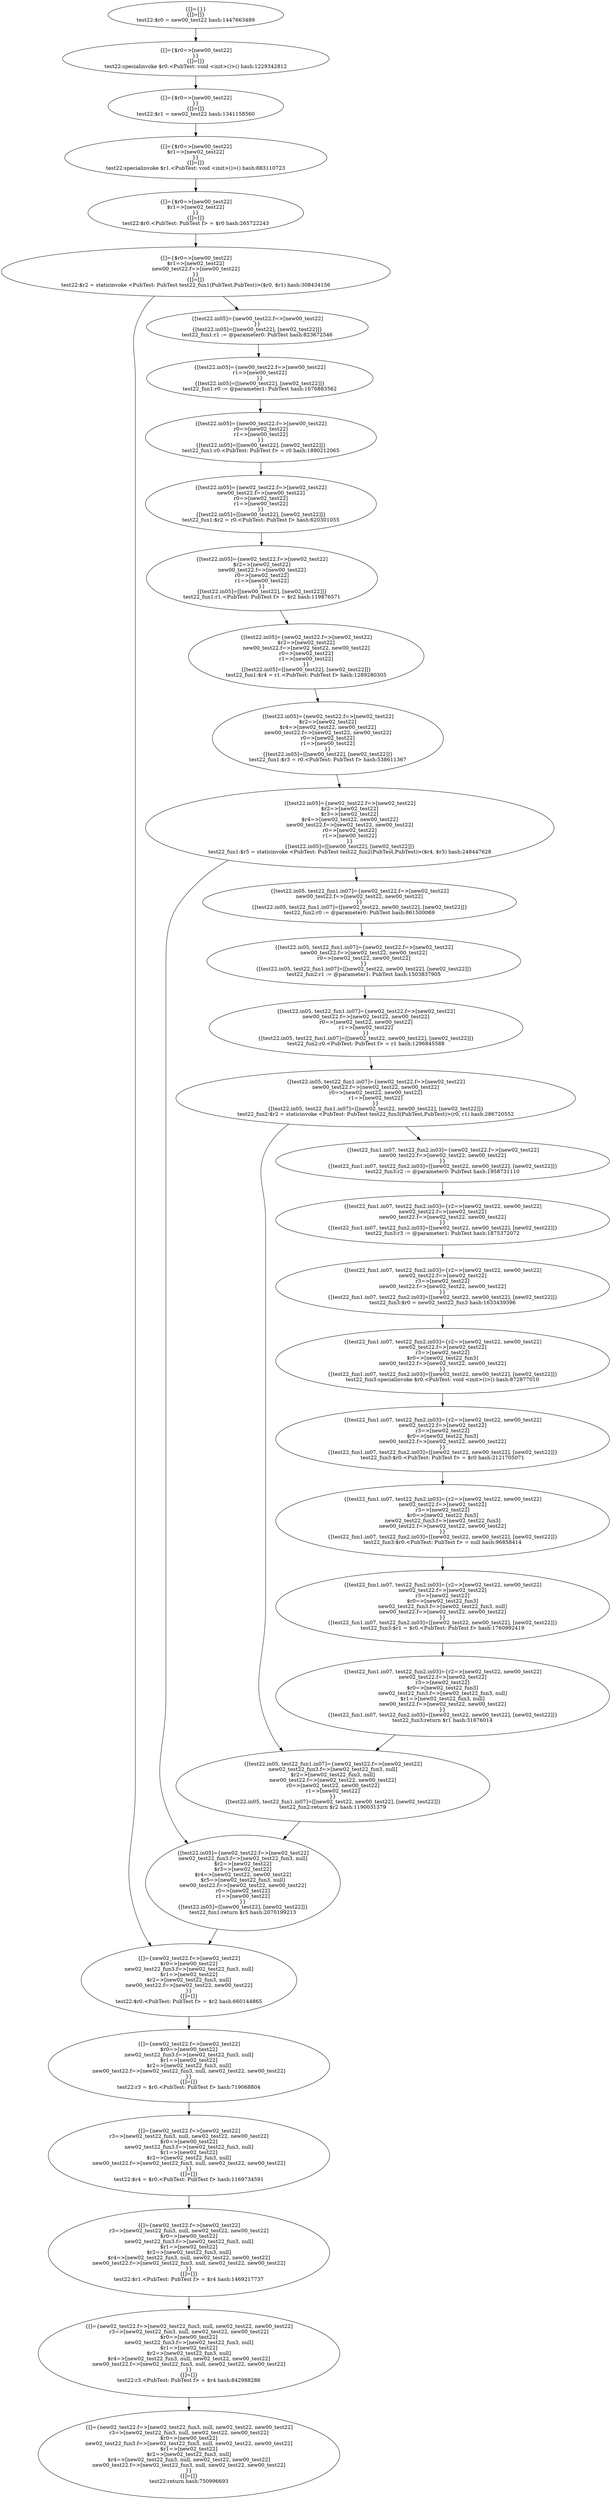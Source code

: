 digraph "./target1-pub/PubTest.test22" {
    "{[]={}}
{[]=[]}
test22:$r0 = new00_test22 hash:1447663489";
    "{[]={$r0=>[new00_test22]
}}
{[]=[]}
test22:specialinvoke $r0.<PubTest: void <init>()>() hash:1229342812";
    "{[]={$r0=>[new00_test22]
}}
{[]=[]}
test22:$r1 = new02_test22 hash:1341158560";
    "{[]={$r0=>[new00_test22]
$r1=>[new02_test22]
}}
{[]=[]}
test22:specialinvoke $r1.<PubTest: void <init>()>() hash:883110723";
    "{[]={$r0=>[new00_test22]
$r1=>[new02_test22]
}}
{[]=[]}
test22:$r0.<PubTest: PubTest f> = $r0 hash:265722243";
    "{[]={$r0=>[new00_test22]
$r1=>[new02_test22]
new00_test22.f=>[new00_test22]
}}
{[]=[]}
test22:$r2 = staticinvoke <PubTest: PubTest test22_fun1(PubTest,PubTest)>($r0, $r1) hash:308434156";
    "{[]={new02_test22.f=>[new02_test22]
$r0=>[new00_test22]
new02_test22_fun3.f=>[new02_test22_fun3, null]
$r1=>[new02_test22]
$r2=>[new02_test22_fun3, null]
new00_test22.f=>[new02_test22, new00_test22]
}}
{[]=[]}
test22:$r0.<PubTest: PubTest f> = $r2 hash:660144865";
    "{[]={new02_test22.f=>[new02_test22]
$r0=>[new00_test22]
new02_test22_fun3.f=>[new02_test22_fun3, null]
$r1=>[new02_test22]
$r2=>[new02_test22_fun3, null]
new00_test22.f=>[new02_test22_fun3, null, new02_test22, new00_test22]
}}
{[]=[]}
test22:r3 = $r0.<PubTest: PubTest f> hash:719068804";
    "{[]={new02_test22.f=>[new02_test22]
r3=>[new02_test22_fun3, null, new02_test22, new00_test22]
$r0=>[new00_test22]
new02_test22_fun3.f=>[new02_test22_fun3, null]
$r1=>[new02_test22]
$r2=>[new02_test22_fun3, null]
new00_test22.f=>[new02_test22_fun3, null, new02_test22, new00_test22]
}}
{[]=[]}
test22:$r4 = $r0.<PubTest: PubTest f> hash:1169734591";
    "{[]={new02_test22.f=>[new02_test22]
r3=>[new02_test22_fun3, null, new02_test22, new00_test22]
$r0=>[new00_test22]
new02_test22_fun3.f=>[new02_test22_fun3, null]
$r1=>[new02_test22]
$r2=>[new02_test22_fun3, null]
$r4=>[new02_test22_fun3, null, new02_test22, new00_test22]
new00_test22.f=>[new02_test22_fun3, null, new02_test22, new00_test22]
}}
{[]=[]}
test22:$r1.<PubTest: PubTest f> = $r4 hash:1469217737";
    "{[]={new02_test22.f=>[new02_test22_fun3, null, new02_test22, new00_test22]
r3=>[new02_test22_fun3, null, new02_test22, new00_test22]
$r0=>[new00_test22]
new02_test22_fun3.f=>[new02_test22_fun3, null]
$r1=>[new02_test22]
$r2=>[new02_test22_fun3, null]
$r4=>[new02_test22_fun3, null, new02_test22, new00_test22]
new00_test22.f=>[new02_test22_fun3, null, new02_test22, new00_test22]
}}
{[]=[]}
test22:r3.<PubTest: PubTest f> = $r4 hash:842988286";
    "{[]={new02_test22.f=>[new02_test22_fun3, null, new02_test22, new00_test22]
r3=>[new02_test22_fun3, null, new02_test22, new00_test22]
$r0=>[new00_test22]
new02_test22_fun3.f=>[new02_test22_fun3, null, new02_test22, new00_test22]
$r1=>[new02_test22]
$r2=>[new02_test22_fun3, null]
$r4=>[new02_test22_fun3, null, new02_test22, new00_test22]
new00_test22.f=>[new02_test22_fun3, null, new02_test22, new00_test22]
}}
{[]=[]}
test22:return hash:750996693";
    "{[test22.in05]={new00_test22.f=>[new00_test22]
}}
{[test22.in05]=[[new00_test22], [new02_test22]]}
test22_fun1:r1 := @parameter0: PubTest hash:823672546";
    "{[test22.in05]={new00_test22.f=>[new00_test22]
r1=>[new00_test22]
}}
{[test22.in05]=[[new00_test22], [new02_test22]]}
test22_fun1:r0 := @parameter1: PubTest hash:1676883562";
    "{[test22.in05]={new00_test22.f=>[new00_test22]
r0=>[new02_test22]
r1=>[new00_test22]
}}
{[test22.in05]=[[new00_test22], [new02_test22]]}
test22_fun1:r0.<PubTest: PubTest f> = r0 hash:1890212065";
    "{[test22.in05]={new02_test22.f=>[new02_test22]
new00_test22.f=>[new00_test22]
r0=>[new02_test22]
r1=>[new00_test22]
}}
{[test22.in05]=[[new00_test22], [new02_test22]]}
test22_fun1:$r2 = r0.<PubTest: PubTest f> hash:620301055";
    "{[test22.in05]={new02_test22.f=>[new02_test22]
$r2=>[new02_test22]
new00_test22.f=>[new00_test22]
r0=>[new02_test22]
r1=>[new00_test22]
}}
{[test22.in05]=[[new00_test22], [new02_test22]]}
test22_fun1:r1.<PubTest: PubTest f> = $r2 hash:119876571";
    "{[test22.in05]={new02_test22.f=>[new02_test22]
$r2=>[new02_test22]
new00_test22.f=>[new02_test22, new00_test22]
r0=>[new02_test22]
r1=>[new00_test22]
}}
{[test22.in05]=[[new00_test22], [new02_test22]]}
test22_fun1:$r4 = r1.<PubTest: PubTest f> hash:1289280305";
    "{[test22.in05]={new02_test22.f=>[new02_test22]
$r2=>[new02_test22]
$r4=>[new02_test22, new00_test22]
new00_test22.f=>[new02_test22, new00_test22]
r0=>[new02_test22]
r1=>[new00_test22]
}}
{[test22.in05]=[[new00_test22], [new02_test22]]}
test22_fun1:$r3 = r0.<PubTest: PubTest f> hash:538611367";
    "{[test22.in05]={new02_test22.f=>[new02_test22]
$r2=>[new02_test22]
$r3=>[new02_test22]
$r4=>[new02_test22, new00_test22]
new00_test22.f=>[new02_test22, new00_test22]
r0=>[new02_test22]
r1=>[new00_test22]
}}
{[test22.in05]=[[new00_test22], [new02_test22]]}
test22_fun1:$r5 = staticinvoke <PubTest: PubTest test22_fun2(PubTest,PubTest)>($r4, $r3) hash:248447628";
    "{[test22.in05]={new02_test22.f=>[new02_test22]
new02_test22_fun3.f=>[new02_test22_fun3, null]
$r2=>[new02_test22]
$r3=>[new02_test22]
$r4=>[new02_test22, new00_test22]
$r5=>[new02_test22_fun3, null]
new00_test22.f=>[new02_test22, new00_test22]
r0=>[new02_test22]
r1=>[new00_test22]
}}
{[test22.in05]=[[new00_test22], [new02_test22]]}
test22_fun1:return $r5 hash:2070199213";
    "{[test22.in05, test22_fun1.in07]={new02_test22.f=>[new02_test22]
new00_test22.f=>[new02_test22, new00_test22]
}}
{[test22.in05, test22_fun1.in07]=[[new02_test22, new00_test22], [new02_test22]]}
test22_fun2:r0 := @parameter0: PubTest hash:861500069";
    "{[test22.in05, test22_fun1.in07]={new02_test22.f=>[new02_test22]
new00_test22.f=>[new02_test22, new00_test22]
r0=>[new02_test22, new00_test22]
}}
{[test22.in05, test22_fun1.in07]=[[new02_test22, new00_test22], [new02_test22]]}
test22_fun2:r1 := @parameter1: PubTest hash:1503837905";
    "{[test22.in05, test22_fun1.in07]={new02_test22.f=>[new02_test22]
new00_test22.f=>[new02_test22, new00_test22]
r0=>[new02_test22, new00_test22]
r1=>[new02_test22]
}}
{[test22.in05, test22_fun1.in07]=[[new02_test22, new00_test22], [new02_test22]]}
test22_fun2:r0.<PubTest: PubTest f> = r1 hash:1296845588";
    "{[test22.in05, test22_fun1.in07]={new02_test22.f=>[new02_test22]
new00_test22.f=>[new02_test22, new00_test22]
r0=>[new02_test22, new00_test22]
r1=>[new02_test22]
}}
{[test22.in05, test22_fun1.in07]=[[new02_test22, new00_test22], [new02_test22]]}
test22_fun2:$r2 = staticinvoke <PubTest: PubTest test22_fun3(PubTest,PubTest)>(r0, r1) hash:286720552";
    "{[test22.in05, test22_fun1.in07]={new02_test22.f=>[new02_test22]
new02_test22_fun3.f=>[new02_test22_fun3, null]
$r2=>[new02_test22_fun3, null]
new00_test22.f=>[new02_test22, new00_test22]
r0=>[new02_test22, new00_test22]
r1=>[new02_test22]
}}
{[test22.in05, test22_fun1.in07]=[[new02_test22, new00_test22], [new02_test22]]}
test22_fun2:return $r2 hash:1190031379";
    "{[test22_fun1.in07, test22_fun2.in03]={new02_test22.f=>[new02_test22]
new00_test22.f=>[new02_test22, new00_test22]
}}
{[test22_fun1.in07, test22_fun2.in03]=[[new02_test22, new00_test22], [new02_test22]]}
test22_fun3:r2 := @parameter0: PubTest hash:1958731110";
    "{[test22_fun1.in07, test22_fun2.in03]={r2=>[new02_test22, new00_test22]
new02_test22.f=>[new02_test22]
new00_test22.f=>[new02_test22, new00_test22]
}}
{[test22_fun1.in07, test22_fun2.in03]=[[new02_test22, new00_test22], [new02_test22]]}
test22_fun3:r3 := @parameter1: PubTest hash:1875372072";
    "{[test22_fun1.in07, test22_fun2.in03]={r2=>[new02_test22, new00_test22]
new02_test22.f=>[new02_test22]
r3=>[new02_test22]
new00_test22.f=>[new02_test22, new00_test22]
}}
{[test22_fun1.in07, test22_fun2.in03]=[[new02_test22, new00_test22], [new02_test22]]}
test22_fun3:$r0 = new02_test22_fun3 hash:1633439396";
    "{[test22_fun1.in07, test22_fun2.in03]={r2=>[new02_test22, new00_test22]
new02_test22.f=>[new02_test22]
r3=>[new02_test22]
$r0=>[new02_test22_fun3]
new00_test22.f=>[new02_test22, new00_test22]
}}
{[test22_fun1.in07, test22_fun2.in03]=[[new02_test22, new00_test22], [new02_test22]]}
test22_fun3:specialinvoke $r0.<PubTest: void <init>()>() hash:872877010";
    "{[test22_fun1.in07, test22_fun2.in03]={r2=>[new02_test22, new00_test22]
new02_test22.f=>[new02_test22]
r3=>[new02_test22]
$r0=>[new02_test22_fun3]
new00_test22.f=>[new02_test22, new00_test22]
}}
{[test22_fun1.in07, test22_fun2.in03]=[[new02_test22, new00_test22], [new02_test22]]}
test22_fun3:$r0.<PubTest: PubTest f> = $r0 hash:2121705071";
    "{[test22_fun1.in07, test22_fun2.in03]={r2=>[new02_test22, new00_test22]
new02_test22.f=>[new02_test22]
r3=>[new02_test22]
$r0=>[new02_test22_fun3]
new02_test22_fun3.f=>[new02_test22_fun3]
new00_test22.f=>[new02_test22, new00_test22]
}}
{[test22_fun1.in07, test22_fun2.in03]=[[new02_test22, new00_test22], [new02_test22]]}
test22_fun3:$r0.<PubTest: PubTest f> = null hash:96858414";
    "{[test22_fun1.in07, test22_fun2.in03]={r2=>[new02_test22, new00_test22]
new02_test22.f=>[new02_test22]
r3=>[new02_test22]
$r0=>[new02_test22_fun3]
new02_test22_fun3.f=>[new02_test22_fun3, null]
new00_test22.f=>[new02_test22, new00_test22]
}}
{[test22_fun1.in07, test22_fun2.in03]=[[new02_test22, new00_test22], [new02_test22]]}
test22_fun3:$r1 = $r0.<PubTest: PubTest f> hash:1760992419";
    "{[test22_fun1.in07, test22_fun2.in03]={r2=>[new02_test22, new00_test22]
new02_test22.f=>[new02_test22]
r3=>[new02_test22]
$r0=>[new02_test22_fun3]
new02_test22_fun3.f=>[new02_test22_fun3, null]
$r1=>[new02_test22_fun3, null]
new00_test22.f=>[new02_test22, new00_test22]
}}
{[test22_fun1.in07, test22_fun2.in03]=[[new02_test22, new00_test22], [new02_test22]]}
test22_fun3:return $r1 hash:31676014";
    "{[]={}}
{[]=[]}
test22:$r0 = new00_test22 hash:1447663489"->"{[]={$r0=>[new00_test22]
}}
{[]=[]}
test22:specialinvoke $r0.<PubTest: void <init>()>() hash:1229342812";
    "{[]={$r0=>[new00_test22]
}}
{[]=[]}
test22:specialinvoke $r0.<PubTest: void <init>()>() hash:1229342812"->"{[]={$r0=>[new00_test22]
}}
{[]=[]}
test22:$r1 = new02_test22 hash:1341158560";
    "{[]={$r0=>[new00_test22]
}}
{[]=[]}
test22:$r1 = new02_test22 hash:1341158560"->"{[]={$r0=>[new00_test22]
$r1=>[new02_test22]
}}
{[]=[]}
test22:specialinvoke $r1.<PubTest: void <init>()>() hash:883110723";
    "{[]={$r0=>[new00_test22]
$r1=>[new02_test22]
}}
{[]=[]}
test22:specialinvoke $r1.<PubTest: void <init>()>() hash:883110723"->"{[]={$r0=>[new00_test22]
$r1=>[new02_test22]
}}
{[]=[]}
test22:$r0.<PubTest: PubTest f> = $r0 hash:265722243";
    "{[]={$r0=>[new00_test22]
$r1=>[new02_test22]
}}
{[]=[]}
test22:$r0.<PubTest: PubTest f> = $r0 hash:265722243"->"{[]={$r0=>[new00_test22]
$r1=>[new02_test22]
new00_test22.f=>[new00_test22]
}}
{[]=[]}
test22:$r2 = staticinvoke <PubTest: PubTest test22_fun1(PubTest,PubTest)>($r0, $r1) hash:308434156";
    "{[]={$r0=>[new00_test22]
$r1=>[new02_test22]
new00_test22.f=>[new00_test22]
}}
{[]=[]}
test22:$r2 = staticinvoke <PubTest: PubTest test22_fun1(PubTest,PubTest)>($r0, $r1) hash:308434156"->"{[test22.in05]={new00_test22.f=>[new00_test22]
}}
{[test22.in05]=[[new00_test22], [new02_test22]]}
test22_fun1:r1 := @parameter0: PubTest hash:823672546";
    "{[]={$r0=>[new00_test22]
$r1=>[new02_test22]
new00_test22.f=>[new00_test22]
}}
{[]=[]}
test22:$r2 = staticinvoke <PubTest: PubTest test22_fun1(PubTest,PubTest)>($r0, $r1) hash:308434156"->"{[]={new02_test22.f=>[new02_test22]
$r0=>[new00_test22]
new02_test22_fun3.f=>[new02_test22_fun3, null]
$r1=>[new02_test22]
$r2=>[new02_test22_fun3, null]
new00_test22.f=>[new02_test22, new00_test22]
}}
{[]=[]}
test22:$r0.<PubTest: PubTest f> = $r2 hash:660144865";
    "{[]={new02_test22.f=>[new02_test22]
$r0=>[new00_test22]
new02_test22_fun3.f=>[new02_test22_fun3, null]
$r1=>[new02_test22]
$r2=>[new02_test22_fun3, null]
new00_test22.f=>[new02_test22, new00_test22]
}}
{[]=[]}
test22:$r0.<PubTest: PubTest f> = $r2 hash:660144865"->"{[]={new02_test22.f=>[new02_test22]
$r0=>[new00_test22]
new02_test22_fun3.f=>[new02_test22_fun3, null]
$r1=>[new02_test22]
$r2=>[new02_test22_fun3, null]
new00_test22.f=>[new02_test22_fun3, null, new02_test22, new00_test22]
}}
{[]=[]}
test22:r3 = $r0.<PubTest: PubTest f> hash:719068804";
    "{[]={new02_test22.f=>[new02_test22]
$r0=>[new00_test22]
new02_test22_fun3.f=>[new02_test22_fun3, null]
$r1=>[new02_test22]
$r2=>[new02_test22_fun3, null]
new00_test22.f=>[new02_test22_fun3, null, new02_test22, new00_test22]
}}
{[]=[]}
test22:r3 = $r0.<PubTest: PubTest f> hash:719068804"->"{[]={new02_test22.f=>[new02_test22]
r3=>[new02_test22_fun3, null, new02_test22, new00_test22]
$r0=>[new00_test22]
new02_test22_fun3.f=>[new02_test22_fun3, null]
$r1=>[new02_test22]
$r2=>[new02_test22_fun3, null]
new00_test22.f=>[new02_test22_fun3, null, new02_test22, new00_test22]
}}
{[]=[]}
test22:$r4 = $r0.<PubTest: PubTest f> hash:1169734591";
    "{[]={new02_test22.f=>[new02_test22]
r3=>[new02_test22_fun3, null, new02_test22, new00_test22]
$r0=>[new00_test22]
new02_test22_fun3.f=>[new02_test22_fun3, null]
$r1=>[new02_test22]
$r2=>[new02_test22_fun3, null]
new00_test22.f=>[new02_test22_fun3, null, new02_test22, new00_test22]
}}
{[]=[]}
test22:$r4 = $r0.<PubTest: PubTest f> hash:1169734591"->"{[]={new02_test22.f=>[new02_test22]
r3=>[new02_test22_fun3, null, new02_test22, new00_test22]
$r0=>[new00_test22]
new02_test22_fun3.f=>[new02_test22_fun3, null]
$r1=>[new02_test22]
$r2=>[new02_test22_fun3, null]
$r4=>[new02_test22_fun3, null, new02_test22, new00_test22]
new00_test22.f=>[new02_test22_fun3, null, new02_test22, new00_test22]
}}
{[]=[]}
test22:$r1.<PubTest: PubTest f> = $r4 hash:1469217737";
    "{[]={new02_test22.f=>[new02_test22]
r3=>[new02_test22_fun3, null, new02_test22, new00_test22]
$r0=>[new00_test22]
new02_test22_fun3.f=>[new02_test22_fun3, null]
$r1=>[new02_test22]
$r2=>[new02_test22_fun3, null]
$r4=>[new02_test22_fun3, null, new02_test22, new00_test22]
new00_test22.f=>[new02_test22_fun3, null, new02_test22, new00_test22]
}}
{[]=[]}
test22:$r1.<PubTest: PubTest f> = $r4 hash:1469217737"->"{[]={new02_test22.f=>[new02_test22_fun3, null, new02_test22, new00_test22]
r3=>[new02_test22_fun3, null, new02_test22, new00_test22]
$r0=>[new00_test22]
new02_test22_fun3.f=>[new02_test22_fun3, null]
$r1=>[new02_test22]
$r2=>[new02_test22_fun3, null]
$r4=>[new02_test22_fun3, null, new02_test22, new00_test22]
new00_test22.f=>[new02_test22_fun3, null, new02_test22, new00_test22]
}}
{[]=[]}
test22:r3.<PubTest: PubTest f> = $r4 hash:842988286";
    "{[]={new02_test22.f=>[new02_test22_fun3, null, new02_test22, new00_test22]
r3=>[new02_test22_fun3, null, new02_test22, new00_test22]
$r0=>[new00_test22]
new02_test22_fun3.f=>[new02_test22_fun3, null]
$r1=>[new02_test22]
$r2=>[new02_test22_fun3, null]
$r4=>[new02_test22_fun3, null, new02_test22, new00_test22]
new00_test22.f=>[new02_test22_fun3, null, new02_test22, new00_test22]
}}
{[]=[]}
test22:r3.<PubTest: PubTest f> = $r4 hash:842988286"->"{[]={new02_test22.f=>[new02_test22_fun3, null, new02_test22, new00_test22]
r3=>[new02_test22_fun3, null, new02_test22, new00_test22]
$r0=>[new00_test22]
new02_test22_fun3.f=>[new02_test22_fun3, null, new02_test22, new00_test22]
$r1=>[new02_test22]
$r2=>[new02_test22_fun3, null]
$r4=>[new02_test22_fun3, null, new02_test22, new00_test22]
new00_test22.f=>[new02_test22_fun3, null, new02_test22, new00_test22]
}}
{[]=[]}
test22:return hash:750996693";
    "{[test22.in05]={new00_test22.f=>[new00_test22]
}}
{[test22.in05]=[[new00_test22], [new02_test22]]}
test22_fun1:r1 := @parameter0: PubTest hash:823672546"->"{[test22.in05]={new00_test22.f=>[new00_test22]
r1=>[new00_test22]
}}
{[test22.in05]=[[new00_test22], [new02_test22]]}
test22_fun1:r0 := @parameter1: PubTest hash:1676883562";
    "{[test22.in05]={new00_test22.f=>[new00_test22]
r1=>[new00_test22]
}}
{[test22.in05]=[[new00_test22], [new02_test22]]}
test22_fun1:r0 := @parameter1: PubTest hash:1676883562"->"{[test22.in05]={new00_test22.f=>[new00_test22]
r0=>[new02_test22]
r1=>[new00_test22]
}}
{[test22.in05]=[[new00_test22], [new02_test22]]}
test22_fun1:r0.<PubTest: PubTest f> = r0 hash:1890212065";
    "{[test22.in05]={new00_test22.f=>[new00_test22]
r0=>[new02_test22]
r1=>[new00_test22]
}}
{[test22.in05]=[[new00_test22], [new02_test22]]}
test22_fun1:r0.<PubTest: PubTest f> = r0 hash:1890212065"->"{[test22.in05]={new02_test22.f=>[new02_test22]
new00_test22.f=>[new00_test22]
r0=>[new02_test22]
r1=>[new00_test22]
}}
{[test22.in05]=[[new00_test22], [new02_test22]]}
test22_fun1:$r2 = r0.<PubTest: PubTest f> hash:620301055";
    "{[test22.in05]={new02_test22.f=>[new02_test22]
new00_test22.f=>[new00_test22]
r0=>[new02_test22]
r1=>[new00_test22]
}}
{[test22.in05]=[[new00_test22], [new02_test22]]}
test22_fun1:$r2 = r0.<PubTest: PubTest f> hash:620301055"->"{[test22.in05]={new02_test22.f=>[new02_test22]
$r2=>[new02_test22]
new00_test22.f=>[new00_test22]
r0=>[new02_test22]
r1=>[new00_test22]
}}
{[test22.in05]=[[new00_test22], [new02_test22]]}
test22_fun1:r1.<PubTest: PubTest f> = $r2 hash:119876571";
    "{[test22.in05]={new02_test22.f=>[new02_test22]
$r2=>[new02_test22]
new00_test22.f=>[new00_test22]
r0=>[new02_test22]
r1=>[new00_test22]
}}
{[test22.in05]=[[new00_test22], [new02_test22]]}
test22_fun1:r1.<PubTest: PubTest f> = $r2 hash:119876571"->"{[test22.in05]={new02_test22.f=>[new02_test22]
$r2=>[new02_test22]
new00_test22.f=>[new02_test22, new00_test22]
r0=>[new02_test22]
r1=>[new00_test22]
}}
{[test22.in05]=[[new00_test22], [new02_test22]]}
test22_fun1:$r4 = r1.<PubTest: PubTest f> hash:1289280305";
    "{[test22.in05]={new02_test22.f=>[new02_test22]
$r2=>[new02_test22]
new00_test22.f=>[new02_test22, new00_test22]
r0=>[new02_test22]
r1=>[new00_test22]
}}
{[test22.in05]=[[new00_test22], [new02_test22]]}
test22_fun1:$r4 = r1.<PubTest: PubTest f> hash:1289280305"->"{[test22.in05]={new02_test22.f=>[new02_test22]
$r2=>[new02_test22]
$r4=>[new02_test22, new00_test22]
new00_test22.f=>[new02_test22, new00_test22]
r0=>[new02_test22]
r1=>[new00_test22]
}}
{[test22.in05]=[[new00_test22], [new02_test22]]}
test22_fun1:$r3 = r0.<PubTest: PubTest f> hash:538611367";
    "{[test22.in05]={new02_test22.f=>[new02_test22]
$r2=>[new02_test22]
$r4=>[new02_test22, new00_test22]
new00_test22.f=>[new02_test22, new00_test22]
r0=>[new02_test22]
r1=>[new00_test22]
}}
{[test22.in05]=[[new00_test22], [new02_test22]]}
test22_fun1:$r3 = r0.<PubTest: PubTest f> hash:538611367"->"{[test22.in05]={new02_test22.f=>[new02_test22]
$r2=>[new02_test22]
$r3=>[new02_test22]
$r4=>[new02_test22, new00_test22]
new00_test22.f=>[new02_test22, new00_test22]
r0=>[new02_test22]
r1=>[new00_test22]
}}
{[test22.in05]=[[new00_test22], [new02_test22]]}
test22_fun1:$r5 = staticinvoke <PubTest: PubTest test22_fun2(PubTest,PubTest)>($r4, $r3) hash:248447628";
    "{[test22.in05]={new02_test22.f=>[new02_test22]
$r2=>[new02_test22]
$r3=>[new02_test22]
$r4=>[new02_test22, new00_test22]
new00_test22.f=>[new02_test22, new00_test22]
r0=>[new02_test22]
r1=>[new00_test22]
}}
{[test22.in05]=[[new00_test22], [new02_test22]]}
test22_fun1:$r5 = staticinvoke <PubTest: PubTest test22_fun2(PubTest,PubTest)>($r4, $r3) hash:248447628"->"{[test22.in05, test22_fun1.in07]={new02_test22.f=>[new02_test22]
new00_test22.f=>[new02_test22, new00_test22]
}}
{[test22.in05, test22_fun1.in07]=[[new02_test22, new00_test22], [new02_test22]]}
test22_fun2:r0 := @parameter0: PubTest hash:861500069";
    "{[test22.in05]={new02_test22.f=>[new02_test22]
$r2=>[new02_test22]
$r3=>[new02_test22]
$r4=>[new02_test22, new00_test22]
new00_test22.f=>[new02_test22, new00_test22]
r0=>[new02_test22]
r1=>[new00_test22]
}}
{[test22.in05]=[[new00_test22], [new02_test22]]}
test22_fun1:$r5 = staticinvoke <PubTest: PubTest test22_fun2(PubTest,PubTest)>($r4, $r3) hash:248447628"->"{[test22.in05]={new02_test22.f=>[new02_test22]
new02_test22_fun3.f=>[new02_test22_fun3, null]
$r2=>[new02_test22]
$r3=>[new02_test22]
$r4=>[new02_test22, new00_test22]
$r5=>[new02_test22_fun3, null]
new00_test22.f=>[new02_test22, new00_test22]
r0=>[new02_test22]
r1=>[new00_test22]
}}
{[test22.in05]=[[new00_test22], [new02_test22]]}
test22_fun1:return $r5 hash:2070199213";
    "{[test22.in05]={new02_test22.f=>[new02_test22]
new02_test22_fun3.f=>[new02_test22_fun3, null]
$r2=>[new02_test22]
$r3=>[new02_test22]
$r4=>[new02_test22, new00_test22]
$r5=>[new02_test22_fun3, null]
new00_test22.f=>[new02_test22, new00_test22]
r0=>[new02_test22]
r1=>[new00_test22]
}}
{[test22.in05]=[[new00_test22], [new02_test22]]}
test22_fun1:return $r5 hash:2070199213"->"{[]={new02_test22.f=>[new02_test22]
$r0=>[new00_test22]
new02_test22_fun3.f=>[new02_test22_fun3, null]
$r1=>[new02_test22]
$r2=>[new02_test22_fun3, null]
new00_test22.f=>[new02_test22, new00_test22]
}}
{[]=[]}
test22:$r0.<PubTest: PubTest f> = $r2 hash:660144865";
    "{[test22.in05, test22_fun1.in07]={new02_test22.f=>[new02_test22]
new00_test22.f=>[new02_test22, new00_test22]
}}
{[test22.in05, test22_fun1.in07]=[[new02_test22, new00_test22], [new02_test22]]}
test22_fun2:r0 := @parameter0: PubTest hash:861500069"->"{[test22.in05, test22_fun1.in07]={new02_test22.f=>[new02_test22]
new00_test22.f=>[new02_test22, new00_test22]
r0=>[new02_test22, new00_test22]
}}
{[test22.in05, test22_fun1.in07]=[[new02_test22, new00_test22], [new02_test22]]}
test22_fun2:r1 := @parameter1: PubTest hash:1503837905";
    "{[test22.in05, test22_fun1.in07]={new02_test22.f=>[new02_test22]
new00_test22.f=>[new02_test22, new00_test22]
r0=>[new02_test22, new00_test22]
}}
{[test22.in05, test22_fun1.in07]=[[new02_test22, new00_test22], [new02_test22]]}
test22_fun2:r1 := @parameter1: PubTest hash:1503837905"->"{[test22.in05, test22_fun1.in07]={new02_test22.f=>[new02_test22]
new00_test22.f=>[new02_test22, new00_test22]
r0=>[new02_test22, new00_test22]
r1=>[new02_test22]
}}
{[test22.in05, test22_fun1.in07]=[[new02_test22, new00_test22], [new02_test22]]}
test22_fun2:r0.<PubTest: PubTest f> = r1 hash:1296845588";
    "{[test22.in05, test22_fun1.in07]={new02_test22.f=>[new02_test22]
new00_test22.f=>[new02_test22, new00_test22]
r0=>[new02_test22, new00_test22]
r1=>[new02_test22]
}}
{[test22.in05, test22_fun1.in07]=[[new02_test22, new00_test22], [new02_test22]]}
test22_fun2:r0.<PubTest: PubTest f> = r1 hash:1296845588"->"{[test22.in05, test22_fun1.in07]={new02_test22.f=>[new02_test22]
new00_test22.f=>[new02_test22, new00_test22]
r0=>[new02_test22, new00_test22]
r1=>[new02_test22]
}}
{[test22.in05, test22_fun1.in07]=[[new02_test22, new00_test22], [new02_test22]]}
test22_fun2:$r2 = staticinvoke <PubTest: PubTest test22_fun3(PubTest,PubTest)>(r0, r1) hash:286720552";
    "{[test22.in05, test22_fun1.in07]={new02_test22.f=>[new02_test22]
new00_test22.f=>[new02_test22, new00_test22]
r0=>[new02_test22, new00_test22]
r1=>[new02_test22]
}}
{[test22.in05, test22_fun1.in07]=[[new02_test22, new00_test22], [new02_test22]]}
test22_fun2:$r2 = staticinvoke <PubTest: PubTest test22_fun3(PubTest,PubTest)>(r0, r1) hash:286720552"->"{[test22_fun1.in07, test22_fun2.in03]={new02_test22.f=>[new02_test22]
new00_test22.f=>[new02_test22, new00_test22]
}}
{[test22_fun1.in07, test22_fun2.in03]=[[new02_test22, new00_test22], [new02_test22]]}
test22_fun3:r2 := @parameter0: PubTest hash:1958731110";
    "{[test22.in05, test22_fun1.in07]={new02_test22.f=>[new02_test22]
new00_test22.f=>[new02_test22, new00_test22]
r0=>[new02_test22, new00_test22]
r1=>[new02_test22]
}}
{[test22.in05, test22_fun1.in07]=[[new02_test22, new00_test22], [new02_test22]]}
test22_fun2:$r2 = staticinvoke <PubTest: PubTest test22_fun3(PubTest,PubTest)>(r0, r1) hash:286720552"->"{[test22.in05, test22_fun1.in07]={new02_test22.f=>[new02_test22]
new02_test22_fun3.f=>[new02_test22_fun3, null]
$r2=>[new02_test22_fun3, null]
new00_test22.f=>[new02_test22, new00_test22]
r0=>[new02_test22, new00_test22]
r1=>[new02_test22]
}}
{[test22.in05, test22_fun1.in07]=[[new02_test22, new00_test22], [new02_test22]]}
test22_fun2:return $r2 hash:1190031379";
    "{[test22.in05, test22_fun1.in07]={new02_test22.f=>[new02_test22]
new02_test22_fun3.f=>[new02_test22_fun3, null]
$r2=>[new02_test22_fun3, null]
new00_test22.f=>[new02_test22, new00_test22]
r0=>[new02_test22, new00_test22]
r1=>[new02_test22]
}}
{[test22.in05, test22_fun1.in07]=[[new02_test22, new00_test22], [new02_test22]]}
test22_fun2:return $r2 hash:1190031379"->"{[test22.in05]={new02_test22.f=>[new02_test22]
new02_test22_fun3.f=>[new02_test22_fun3, null]
$r2=>[new02_test22]
$r3=>[new02_test22]
$r4=>[new02_test22, new00_test22]
$r5=>[new02_test22_fun3, null]
new00_test22.f=>[new02_test22, new00_test22]
r0=>[new02_test22]
r1=>[new00_test22]
}}
{[test22.in05]=[[new00_test22], [new02_test22]]}
test22_fun1:return $r5 hash:2070199213";
    "{[test22_fun1.in07, test22_fun2.in03]={new02_test22.f=>[new02_test22]
new00_test22.f=>[new02_test22, new00_test22]
}}
{[test22_fun1.in07, test22_fun2.in03]=[[new02_test22, new00_test22], [new02_test22]]}
test22_fun3:r2 := @parameter0: PubTest hash:1958731110"->"{[test22_fun1.in07, test22_fun2.in03]={r2=>[new02_test22, new00_test22]
new02_test22.f=>[new02_test22]
new00_test22.f=>[new02_test22, new00_test22]
}}
{[test22_fun1.in07, test22_fun2.in03]=[[new02_test22, new00_test22], [new02_test22]]}
test22_fun3:r3 := @parameter1: PubTest hash:1875372072";
    "{[test22_fun1.in07, test22_fun2.in03]={r2=>[new02_test22, new00_test22]
new02_test22.f=>[new02_test22]
new00_test22.f=>[new02_test22, new00_test22]
}}
{[test22_fun1.in07, test22_fun2.in03]=[[new02_test22, new00_test22], [new02_test22]]}
test22_fun3:r3 := @parameter1: PubTest hash:1875372072"->"{[test22_fun1.in07, test22_fun2.in03]={r2=>[new02_test22, new00_test22]
new02_test22.f=>[new02_test22]
r3=>[new02_test22]
new00_test22.f=>[new02_test22, new00_test22]
}}
{[test22_fun1.in07, test22_fun2.in03]=[[new02_test22, new00_test22], [new02_test22]]}
test22_fun3:$r0 = new02_test22_fun3 hash:1633439396";
    "{[test22_fun1.in07, test22_fun2.in03]={r2=>[new02_test22, new00_test22]
new02_test22.f=>[new02_test22]
r3=>[new02_test22]
new00_test22.f=>[new02_test22, new00_test22]
}}
{[test22_fun1.in07, test22_fun2.in03]=[[new02_test22, new00_test22], [new02_test22]]}
test22_fun3:$r0 = new02_test22_fun3 hash:1633439396"->"{[test22_fun1.in07, test22_fun2.in03]={r2=>[new02_test22, new00_test22]
new02_test22.f=>[new02_test22]
r3=>[new02_test22]
$r0=>[new02_test22_fun3]
new00_test22.f=>[new02_test22, new00_test22]
}}
{[test22_fun1.in07, test22_fun2.in03]=[[new02_test22, new00_test22], [new02_test22]]}
test22_fun3:specialinvoke $r0.<PubTest: void <init>()>() hash:872877010";
    "{[test22_fun1.in07, test22_fun2.in03]={r2=>[new02_test22, new00_test22]
new02_test22.f=>[new02_test22]
r3=>[new02_test22]
$r0=>[new02_test22_fun3]
new00_test22.f=>[new02_test22, new00_test22]
}}
{[test22_fun1.in07, test22_fun2.in03]=[[new02_test22, new00_test22], [new02_test22]]}
test22_fun3:specialinvoke $r0.<PubTest: void <init>()>() hash:872877010"->"{[test22_fun1.in07, test22_fun2.in03]={r2=>[new02_test22, new00_test22]
new02_test22.f=>[new02_test22]
r3=>[new02_test22]
$r0=>[new02_test22_fun3]
new00_test22.f=>[new02_test22, new00_test22]
}}
{[test22_fun1.in07, test22_fun2.in03]=[[new02_test22, new00_test22], [new02_test22]]}
test22_fun3:$r0.<PubTest: PubTest f> = $r0 hash:2121705071";
    "{[test22_fun1.in07, test22_fun2.in03]={r2=>[new02_test22, new00_test22]
new02_test22.f=>[new02_test22]
r3=>[new02_test22]
$r0=>[new02_test22_fun3]
new00_test22.f=>[new02_test22, new00_test22]
}}
{[test22_fun1.in07, test22_fun2.in03]=[[new02_test22, new00_test22], [new02_test22]]}
test22_fun3:$r0.<PubTest: PubTest f> = $r0 hash:2121705071"->"{[test22_fun1.in07, test22_fun2.in03]={r2=>[new02_test22, new00_test22]
new02_test22.f=>[new02_test22]
r3=>[new02_test22]
$r0=>[new02_test22_fun3]
new02_test22_fun3.f=>[new02_test22_fun3]
new00_test22.f=>[new02_test22, new00_test22]
}}
{[test22_fun1.in07, test22_fun2.in03]=[[new02_test22, new00_test22], [new02_test22]]}
test22_fun3:$r0.<PubTest: PubTest f> = null hash:96858414";
    "{[test22_fun1.in07, test22_fun2.in03]={r2=>[new02_test22, new00_test22]
new02_test22.f=>[new02_test22]
r3=>[new02_test22]
$r0=>[new02_test22_fun3]
new02_test22_fun3.f=>[new02_test22_fun3]
new00_test22.f=>[new02_test22, new00_test22]
}}
{[test22_fun1.in07, test22_fun2.in03]=[[new02_test22, new00_test22], [new02_test22]]}
test22_fun3:$r0.<PubTest: PubTest f> = null hash:96858414"->"{[test22_fun1.in07, test22_fun2.in03]={r2=>[new02_test22, new00_test22]
new02_test22.f=>[new02_test22]
r3=>[new02_test22]
$r0=>[new02_test22_fun3]
new02_test22_fun3.f=>[new02_test22_fun3, null]
new00_test22.f=>[new02_test22, new00_test22]
}}
{[test22_fun1.in07, test22_fun2.in03]=[[new02_test22, new00_test22], [new02_test22]]}
test22_fun3:$r1 = $r0.<PubTest: PubTest f> hash:1760992419";
    "{[test22_fun1.in07, test22_fun2.in03]={r2=>[new02_test22, new00_test22]
new02_test22.f=>[new02_test22]
r3=>[new02_test22]
$r0=>[new02_test22_fun3]
new02_test22_fun3.f=>[new02_test22_fun3, null]
new00_test22.f=>[new02_test22, new00_test22]
}}
{[test22_fun1.in07, test22_fun2.in03]=[[new02_test22, new00_test22], [new02_test22]]}
test22_fun3:$r1 = $r0.<PubTest: PubTest f> hash:1760992419"->"{[test22_fun1.in07, test22_fun2.in03]={r2=>[new02_test22, new00_test22]
new02_test22.f=>[new02_test22]
r3=>[new02_test22]
$r0=>[new02_test22_fun3]
new02_test22_fun3.f=>[new02_test22_fun3, null]
$r1=>[new02_test22_fun3, null]
new00_test22.f=>[new02_test22, new00_test22]
}}
{[test22_fun1.in07, test22_fun2.in03]=[[new02_test22, new00_test22], [new02_test22]]}
test22_fun3:return $r1 hash:31676014";
    "{[test22_fun1.in07, test22_fun2.in03]={r2=>[new02_test22, new00_test22]
new02_test22.f=>[new02_test22]
r3=>[new02_test22]
$r0=>[new02_test22_fun3]
new02_test22_fun3.f=>[new02_test22_fun3, null]
$r1=>[new02_test22_fun3, null]
new00_test22.f=>[new02_test22, new00_test22]
}}
{[test22_fun1.in07, test22_fun2.in03]=[[new02_test22, new00_test22], [new02_test22]]}
test22_fun3:return $r1 hash:31676014"->"{[test22.in05, test22_fun1.in07]={new02_test22.f=>[new02_test22]
new02_test22_fun3.f=>[new02_test22_fun3, null]
$r2=>[new02_test22_fun3, null]
new00_test22.f=>[new02_test22, new00_test22]
r0=>[new02_test22, new00_test22]
r1=>[new02_test22]
}}
{[test22.in05, test22_fun1.in07]=[[new02_test22, new00_test22], [new02_test22]]}
test22_fun2:return $r2 hash:1190031379";
}
